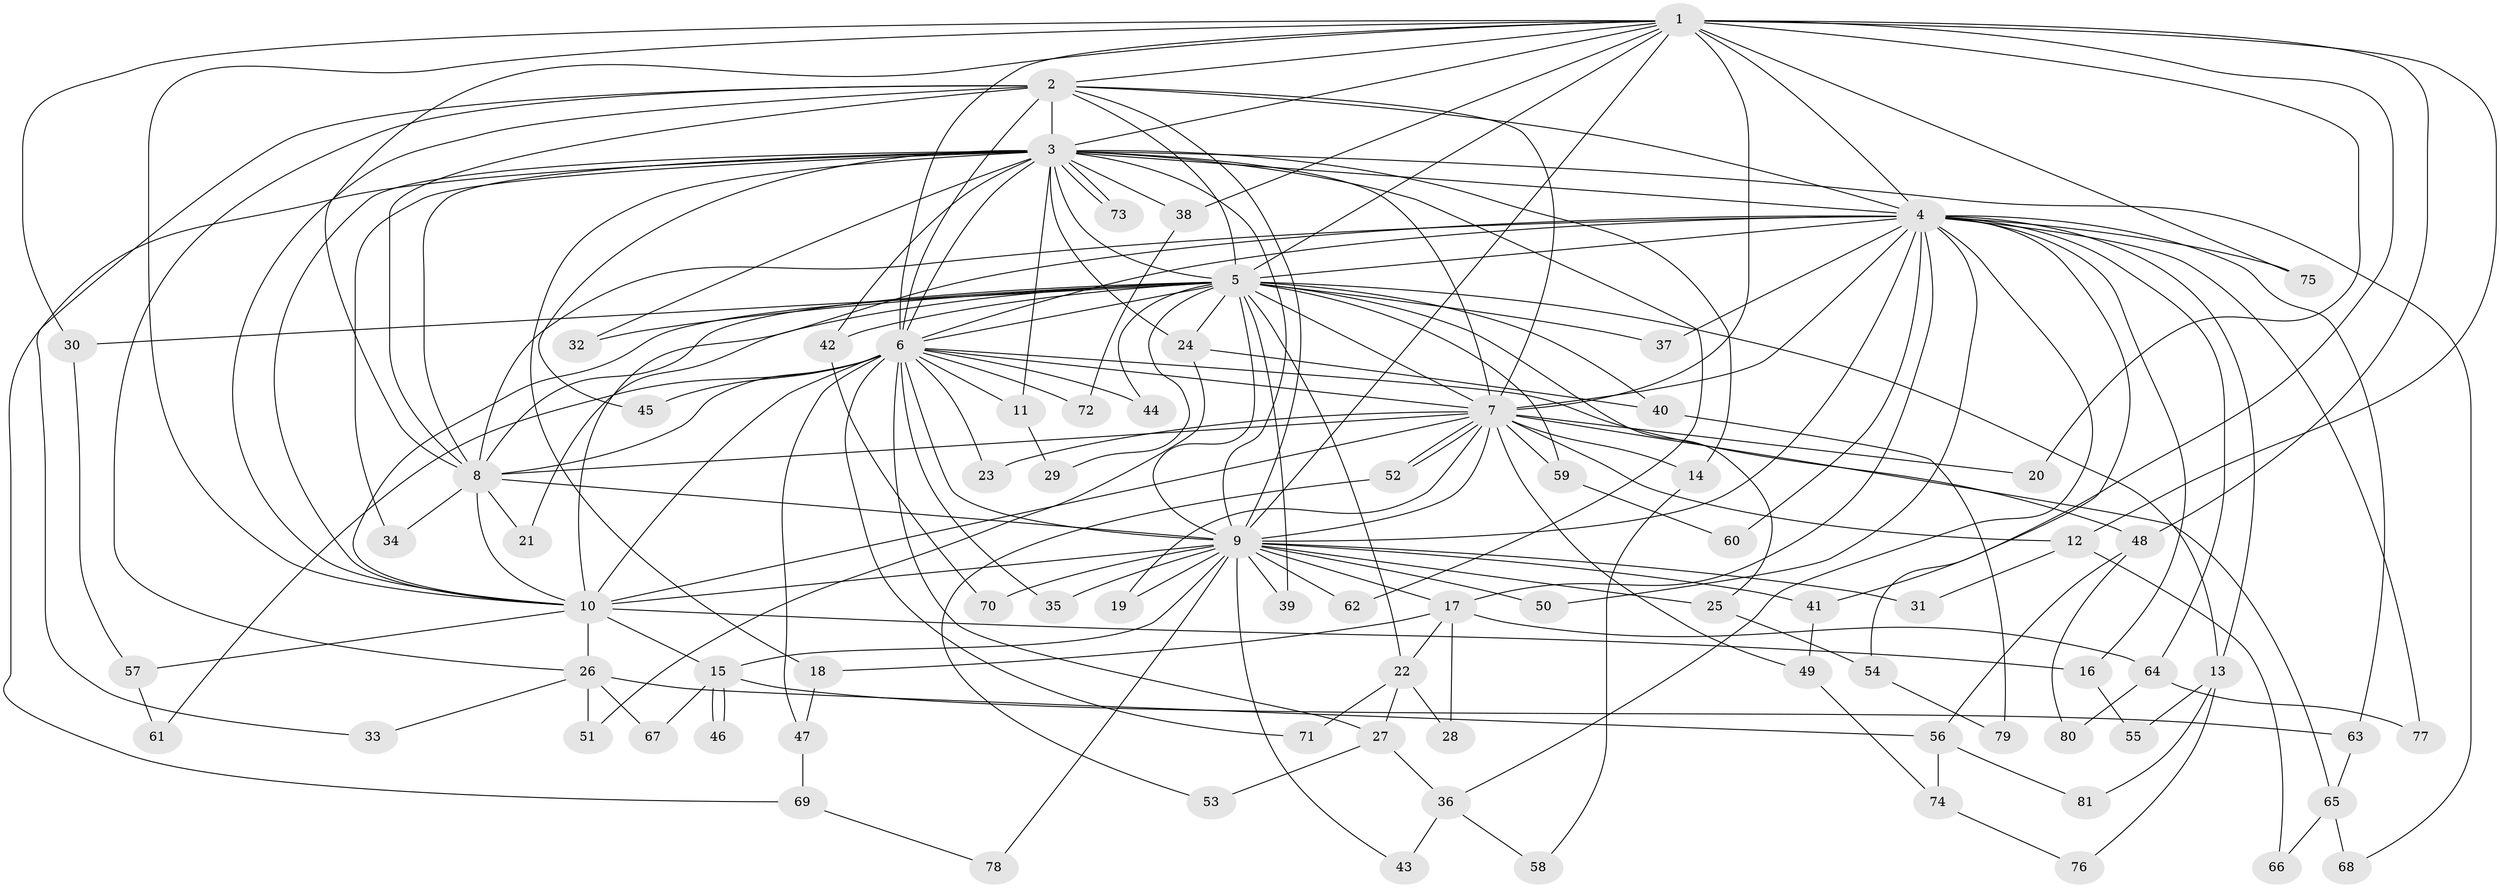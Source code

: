 // coarse degree distribution, {19: 0.03508771929824561, 12: 0.017543859649122806, 5: 0.05263157894736842, 3: 0.2982456140350877, 16: 0.017543859649122806, 2: 0.2807017543859649, 8: 0.017543859649122806, 4: 0.15789473684210525, 6: 0.017543859649122806, 20: 0.017543859649122806, 18: 0.017543859649122806, 17: 0.017543859649122806, 1: 0.03508771929824561, 13: 0.017543859649122806}
// Generated by graph-tools (version 1.1) at 2025/36/03/04/25 23:36:16]
// undirected, 81 vertices, 187 edges
graph export_dot {
  node [color=gray90,style=filled];
  1;
  2;
  3;
  4;
  5;
  6;
  7;
  8;
  9;
  10;
  11;
  12;
  13;
  14;
  15;
  16;
  17;
  18;
  19;
  20;
  21;
  22;
  23;
  24;
  25;
  26;
  27;
  28;
  29;
  30;
  31;
  32;
  33;
  34;
  35;
  36;
  37;
  38;
  39;
  40;
  41;
  42;
  43;
  44;
  45;
  46;
  47;
  48;
  49;
  50;
  51;
  52;
  53;
  54;
  55;
  56;
  57;
  58;
  59;
  60;
  61;
  62;
  63;
  64;
  65;
  66;
  67;
  68;
  69;
  70;
  71;
  72;
  73;
  74;
  75;
  76;
  77;
  78;
  79;
  80;
  81;
  1 -- 2;
  1 -- 3;
  1 -- 4;
  1 -- 5;
  1 -- 6;
  1 -- 7;
  1 -- 8;
  1 -- 9;
  1 -- 10;
  1 -- 12;
  1 -- 20;
  1 -- 30;
  1 -- 38;
  1 -- 41;
  1 -- 48;
  1 -- 75;
  2 -- 3;
  2 -- 4;
  2 -- 5;
  2 -- 6;
  2 -- 7;
  2 -- 8;
  2 -- 9;
  2 -- 10;
  2 -- 26;
  2 -- 33;
  3 -- 4;
  3 -- 5;
  3 -- 6;
  3 -- 7;
  3 -- 8;
  3 -- 9;
  3 -- 10;
  3 -- 11;
  3 -- 14;
  3 -- 18;
  3 -- 24;
  3 -- 32;
  3 -- 34;
  3 -- 38;
  3 -- 42;
  3 -- 45;
  3 -- 62;
  3 -- 68;
  3 -- 69;
  3 -- 73;
  3 -- 73;
  4 -- 5;
  4 -- 6;
  4 -- 7;
  4 -- 8;
  4 -- 9;
  4 -- 10;
  4 -- 13;
  4 -- 16;
  4 -- 17;
  4 -- 36;
  4 -- 37;
  4 -- 50;
  4 -- 54;
  4 -- 60;
  4 -- 63;
  4 -- 64;
  4 -- 75;
  4 -- 77;
  5 -- 6;
  5 -- 7;
  5 -- 8;
  5 -- 9;
  5 -- 10;
  5 -- 13;
  5 -- 21;
  5 -- 22;
  5 -- 24;
  5 -- 25;
  5 -- 29;
  5 -- 30;
  5 -- 32;
  5 -- 37;
  5 -- 39;
  5 -- 40;
  5 -- 42;
  5 -- 44;
  5 -- 59;
  6 -- 7;
  6 -- 8;
  6 -- 9;
  6 -- 10;
  6 -- 11;
  6 -- 23;
  6 -- 27;
  6 -- 35;
  6 -- 44;
  6 -- 45;
  6 -- 47;
  6 -- 48;
  6 -- 61;
  6 -- 71;
  6 -- 72;
  7 -- 8;
  7 -- 9;
  7 -- 10;
  7 -- 12;
  7 -- 14;
  7 -- 19;
  7 -- 20;
  7 -- 23;
  7 -- 49;
  7 -- 52;
  7 -- 52;
  7 -- 59;
  7 -- 65;
  8 -- 9;
  8 -- 10;
  8 -- 21;
  8 -- 34;
  9 -- 10;
  9 -- 15;
  9 -- 17;
  9 -- 19;
  9 -- 25;
  9 -- 31;
  9 -- 35;
  9 -- 39;
  9 -- 41;
  9 -- 43;
  9 -- 50;
  9 -- 62;
  9 -- 70;
  9 -- 78;
  10 -- 15;
  10 -- 16;
  10 -- 26;
  10 -- 57;
  11 -- 29;
  12 -- 31;
  12 -- 66;
  13 -- 55;
  13 -- 76;
  13 -- 81;
  14 -- 58;
  15 -- 46;
  15 -- 46;
  15 -- 63;
  15 -- 67;
  16 -- 55;
  17 -- 18;
  17 -- 22;
  17 -- 28;
  17 -- 64;
  18 -- 47;
  22 -- 27;
  22 -- 28;
  22 -- 71;
  24 -- 40;
  24 -- 51;
  25 -- 54;
  26 -- 33;
  26 -- 51;
  26 -- 56;
  26 -- 67;
  27 -- 36;
  27 -- 53;
  30 -- 57;
  36 -- 43;
  36 -- 58;
  38 -- 72;
  40 -- 79;
  41 -- 49;
  42 -- 70;
  47 -- 69;
  48 -- 56;
  48 -- 80;
  49 -- 74;
  52 -- 53;
  54 -- 79;
  56 -- 74;
  56 -- 81;
  57 -- 61;
  59 -- 60;
  63 -- 65;
  64 -- 77;
  64 -- 80;
  65 -- 66;
  65 -- 68;
  69 -- 78;
  74 -- 76;
}
